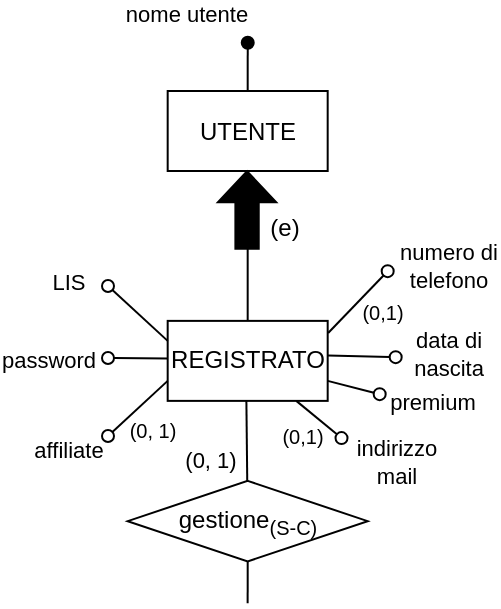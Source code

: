 <mxfile scale="1" border="10">
    <diagram id="-rriOPSDnHkLpZKLwRpb" name="Page-1">
        <mxGraphModel dx="3340" dy="2746" grid="1" gridSize="10" guides="1" tooltips="1" connect="1" arrows="1" fold="1" page="1" pageScale="1" pageWidth="850" pageHeight="1100" background="#FFFFFF" math="0" shadow="0">
            <root>
                <mxCell id="0"/>
                <mxCell id="1" parent="0"/>
                <mxCell id="344" style="edgeStyle=elbowEdgeStyle;elbow=vertical;html=1;exitX=0.5;exitY=1;exitDx=0;exitDy=0;entryX=0.5;entryY=0;entryDx=0;entryDy=0;endArrow=none;endFill=0;rounded=0;jumpStyle=arc;" parent="1" source="346" target="384" edge="1">
                    <mxGeometry relative="1" as="geometry">
                        <mxPoint x="-2320.72" y="-2001.46" as="targetPoint"/>
                        <Array as="points">
                            <mxPoint x="-2313" y="-2021"/>
                        </Array>
                    </mxGeometry>
                </mxCell>
                <mxCell id="346" value="UTENTE" style="whiteSpace=wrap;html=1;" parent="1" vertex="1">
                    <mxGeometry x="-2350.16" y="-2117.5" width="80" height="40" as="geometry"/>
                </mxCell>
                <mxCell id="350" value="" style="shape=singleArrow;whiteSpace=wrap;html=1;arrowWidth=0.4;arrowSize=0.4;rotation=-90;fillColor=#000000;" parent="1" vertex="1">
                    <mxGeometry x="-2329.85" y="-2072.58" width="38.76" height="29.17" as="geometry"/>
                </mxCell>
                <mxCell id="351" value="(e)" style="text;html=1;align=center;verticalAlign=middle;resizable=0;points=[];autosize=1;strokeColor=none;fillColor=none;" parent="1" vertex="1">
                    <mxGeometry x="-2312.16" y="-2064.5" width="40" height="30" as="geometry"/>
                </mxCell>
                <mxCell id="352" value="" style="endArrow=oval;html=1;fillStyle=auto;strokeWidth=1;startSize=6;endSize=6;fillColor=#000000;startArrow=none;startFill=0;endFill=1;exitX=0.5;exitY=0;exitDx=0;exitDy=0;" parent="1" source="346" edge="1">
                    <mxGeometry width="50" height="50" relative="1" as="geometry">
                        <mxPoint x="-2170.13" y="-1536.48" as="sourcePoint"/>
                        <mxPoint x="-2310.13" y="-2141.66" as="targetPoint"/>
                    </mxGeometry>
                </mxCell>
                <mxCell id="353" value="nome utente" style="edgeLabel;html=1;align=center;verticalAlign=middle;resizable=0;points=[];" parent="352" vertex="1" connectable="0">
                    <mxGeometry x="0.479" y="1" relative="1" as="geometry">
                        <mxPoint x="-30" y="-21" as="offset"/>
                    </mxGeometry>
                </mxCell>
                <mxCell id="384" value="REGISTRATO" style="whiteSpace=wrap;html=1;" parent="1" vertex="1">
                    <mxGeometry x="-2350.16" y="-2002.56" width="80" height="40" as="geometry"/>
                </mxCell>
                <mxCell id="385" value="" style="endArrow=oval;html=1;fillStyle=auto;strokeWidth=1;startSize=6;endSize=6;fillColor=#000000;startArrow=none;startFill=0;endFill=0;exitX=0.003;exitY=0.445;exitDx=0;exitDy=0;exitPerimeter=0;" parent="1" edge="1">
                    <mxGeometry width="50" height="50" relative="1" as="geometry">
                        <mxPoint x="-2350.16" y="-1983.76" as="sourcePoint"/>
                        <mxPoint x="-2380" y="-1984" as="targetPoint"/>
                    </mxGeometry>
                </mxCell>
                <mxCell id="386" value="password" style="edgeLabel;html=1;align=center;verticalAlign=middle;resizable=0;points=[];" parent="385" vertex="1" connectable="0">
                    <mxGeometry x="0.479" y="1" relative="1" as="geometry">
                        <mxPoint x="-38" as="offset"/>
                    </mxGeometry>
                </mxCell>
                <mxCell id="387" value="" style="endArrow=oval;html=1;fillStyle=auto;strokeWidth=1;startSize=6;endSize=6;fillColor=#000000;startArrow=none;startFill=0;endFill=0;entryX=0.998;entryY=0.529;entryDx=0;entryDy=0;entryPerimeter=0;" parent="1" source="384" target="398" edge="1">
                    <mxGeometry width="50" height="50" relative="1" as="geometry">
                        <mxPoint x="-2374.07" y="-1700.96" as="sourcePoint"/>
                        <mxPoint x="-2254.16" y="-1944.92" as="targetPoint"/>
                    </mxGeometry>
                </mxCell>
                <mxCell id="388" value="indirizzo&lt;br&gt;mail" style="edgeLabel;html=1;align=center;verticalAlign=middle;resizable=0;points=[];" parent="387" vertex="1" connectable="0">
                    <mxGeometry x="0.479" y="1" relative="1" as="geometry">
                        <mxPoint x="32" y="17" as="offset"/>
                    </mxGeometry>
                </mxCell>
                <mxCell id="389" value="" style="endArrow=oval;html=1;fillStyle=auto;strokeWidth=1;startSize=6;endSize=6;fillColor=#000000;startArrow=none;startFill=0;endFill=0;exitX=1.003;exitY=0.152;exitDx=0;exitDy=0;exitPerimeter=0;" parent="1" source="384" edge="1">
                    <mxGeometry width="50" height="50" relative="1" as="geometry">
                        <mxPoint x="-2286.16" y="-2002.42" as="sourcePoint"/>
                        <mxPoint x="-2240.16" y="-2027.42" as="targetPoint"/>
                    </mxGeometry>
                </mxCell>
                <mxCell id="390" value="numero di&lt;br&gt;telefono" style="edgeLabel;html=1;align=center;verticalAlign=middle;resizable=0;points=[];" parent="389" vertex="1" connectable="0">
                    <mxGeometry x="0.479" y="1" relative="1" as="geometry">
                        <mxPoint x="39" y="-10" as="offset"/>
                    </mxGeometry>
                </mxCell>
                <mxCell id="391" value="" style="endArrow=oval;html=1;fillStyle=auto;strokeWidth=1;startSize=6;endSize=6;fillColor=#000000;startArrow=none;startFill=0;endFill=0;exitX=1.002;exitY=0.432;exitDx=0;exitDy=0;exitPerimeter=0;" parent="1" source="384" edge="1">
                    <mxGeometry width="50" height="50" relative="1" as="geometry">
                        <mxPoint x="-2269.16" y="-1985.42" as="sourcePoint"/>
                        <mxPoint x="-2236.16" y="-1984.42" as="targetPoint"/>
                        <Array as="points"/>
                    </mxGeometry>
                </mxCell>
                <mxCell id="392" value="data di&lt;br&gt;nascita" style="edgeLabel;html=1;align=center;verticalAlign=middle;resizable=0;points=[];" parent="391" vertex="1" connectable="0">
                    <mxGeometry x="0.479" y="1" relative="1" as="geometry">
                        <mxPoint x="35" y="-1" as="offset"/>
                    </mxGeometry>
                </mxCell>
                <mxCell id="393" value="" style="endArrow=oval;html=1;fillStyle=auto;strokeWidth=1;startSize=6;endSize=6;fillColor=#000000;startArrow=none;startFill=0;endFill=0;exitX=0;exitY=0.25;exitDx=0;exitDy=0;" parent="1" source="384" edge="1">
                    <mxGeometry width="50" height="50" relative="1" as="geometry">
                        <mxPoint x="-2341.045" y="-2002.56" as="sourcePoint"/>
                        <mxPoint x="-2380" y="-2020" as="targetPoint"/>
                    </mxGeometry>
                </mxCell>
                <mxCell id="394" value="LIS" style="edgeLabel;html=1;align=center;verticalAlign=middle;resizable=0;points=[];" parent="393" vertex="1" connectable="0">
                    <mxGeometry x="0.479" y="1" relative="1" as="geometry">
                        <mxPoint x="-27" y="-10" as="offset"/>
                    </mxGeometry>
                </mxCell>
                <mxCell id="395" value="" style="endArrow=oval;html=1;fillStyle=auto;strokeWidth=1;startSize=6;endSize=6;fillColor=#000000;startArrow=none;startFill=0;endFill=0;exitX=1;exitY=0.75;exitDx=0;exitDy=0;" parent="1" source="384" edge="1">
                    <mxGeometry width="50" height="50" relative="1" as="geometry">
                        <mxPoint x="-2280.475" y="-1952.56" as="sourcePoint"/>
                        <mxPoint x="-2244.16" y="-1965.92" as="targetPoint"/>
                    </mxGeometry>
                </mxCell>
                <mxCell id="396" value="premium" style="edgeLabel;html=1;align=center;verticalAlign=middle;resizable=0;points=[];" parent="395" vertex="1" connectable="0">
                    <mxGeometry x="0.479" y="1" relative="1" as="geometry">
                        <mxPoint x="32" y="6" as="offset"/>
                    </mxGeometry>
                </mxCell>
                <mxCell id="397" value="&lt;font style=&quot;font-size: 10px;&quot;&gt;(0,1)&lt;/font&gt;" style="text;html=1;align=center;verticalAlign=middle;resizable=0;points=[];autosize=1;strokeColor=none;fillColor=none;" parent="1" vertex="1">
                    <mxGeometry x="-2263.16" y="-2022.42" width="40" height="30" as="geometry"/>
                </mxCell>
                <mxCell id="398" value="(0,1)" style="text;html=1;align=center;verticalAlign=middle;resizable=0;points=[];autosize=1;strokeColor=none;fillColor=none;fontSize=10;" parent="1" vertex="1">
                    <mxGeometry x="-2302.16" y="-1956.64" width="39" height="24" as="geometry"/>
                </mxCell>
                <mxCell id="399" value="" style="edgeStyle=none;shape=connector;rounded=1;fillStyle=auto;html=1;labelBackgroundColor=default;strokeColor=default;strokeWidth=1;fontFamily=Helvetica;fontSize=11;fontColor=default;endArrow=none;startSize=6;endSize=6;fillColor=#000000;exitX=0.5;exitY=1;exitDx=0;exitDy=0;" parent="1" target="401" edge="1">
                    <mxGeometry relative="1" as="geometry">
                        <mxPoint x="-2310.81" y="-1962.56" as="sourcePoint"/>
                    </mxGeometry>
                </mxCell>
                <mxCell id="400" value="(0, 1)" style="edgeLabel;html=1;align=center;verticalAlign=middle;resizable=0;points=[];fontSize=11;fontFamily=Helvetica;fontColor=default;" parent="399" vertex="1" connectable="0">
                    <mxGeometry x="-0.268" y="1" relative="1" as="geometry">
                        <mxPoint x="-20" y="15" as="offset"/>
                    </mxGeometry>
                </mxCell>
                <mxCell id="401" value="&lt;font style=&quot;font-size: 12px;&quot;&gt;gestione&lt;sub style=&quot;&quot;&gt;(S-C)&lt;/sub&gt;&lt;/font&gt;" style="rhombus;whiteSpace=wrap;html=1;" parent="1" vertex="1">
                    <mxGeometry x="-2370.16" y="-1922.56" width="120" height="40.28" as="geometry"/>
                </mxCell>
                <mxCell id="402" value="" style="endArrow=none;html=1;entryX=0.5;entryY=1;entryDx=0;entryDy=0;" parent="1" target="401" edge="1">
                    <mxGeometry width="50" height="50" relative="1" as="geometry">
                        <mxPoint x="-2310.17" y="-1861.42" as="sourcePoint"/>
                        <mxPoint x="-2219.17" y="-1912.42" as="targetPoint"/>
                    </mxGeometry>
                </mxCell>
                <mxCell id="403" value="" style="endArrow=oval;html=1;fillStyle=auto;strokeWidth=1;startSize=6;endSize=6;fillColor=#000000;startArrow=none;startFill=0;endFill=0;strokeColor=#000000;exitX=0;exitY=0.75;exitDx=0;exitDy=0;" parent="1" source="384" edge="1">
                    <mxGeometry width="50" height="50" relative="1" as="geometry">
                        <mxPoint x="-2288.37" y="-1900.36" as="sourcePoint"/>
                        <mxPoint x="-2380" y="-1945" as="targetPoint"/>
                    </mxGeometry>
                </mxCell>
                <mxCell id="404" value="&lt;font style=&quot;font-size: 10px;&quot;&gt;(0, 1)&lt;/font&gt;" style="edgeLabel;html=1;align=center;verticalAlign=middle;resizable=0;points=[];fontSize=11;fontFamily=Helvetica;fontColor=default;" parent="1" vertex="1" connectable="0">
                    <mxGeometry x="-2350.161" y="-1952.56" as="geometry">
                        <mxPoint x="-8" y="4" as="offset"/>
                    </mxGeometry>
                </mxCell>
                <mxCell id="405" value="&lt;font style=&quot;font-size: 11px;&quot;&gt;affiliate&lt;/font&gt;" style="text;html=1;align=center;verticalAlign=middle;resizable=0;points=[];autosize=1;strokeColor=none;fillColor=none;" parent="1" vertex="1">
                    <mxGeometry x="-2430.16" y="-1952.56" width="60" height="30" as="geometry"/>
                </mxCell>
            </root>
        </mxGraphModel>
    </diagram>
</mxfile>